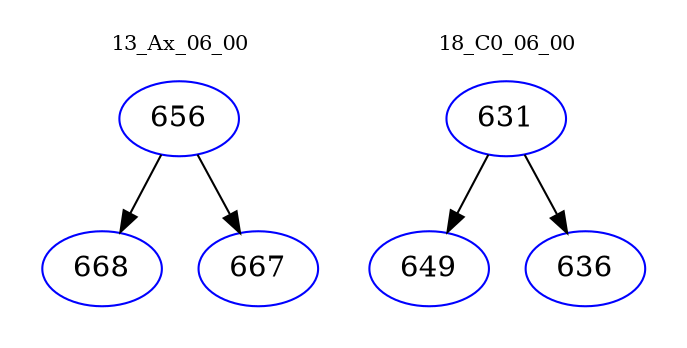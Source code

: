 digraph{
subgraph cluster_0 {
color = white
label = "13_Ax_06_00";
fontsize=10;
T0_656 [label="656", color="blue"]
T0_656 -> T0_668 [color="black"]
T0_668 [label="668", color="blue"]
T0_656 -> T0_667 [color="black"]
T0_667 [label="667", color="blue"]
}
subgraph cluster_1 {
color = white
label = "18_C0_06_00";
fontsize=10;
T1_631 [label="631", color="blue"]
T1_631 -> T1_649 [color="black"]
T1_649 [label="649", color="blue"]
T1_631 -> T1_636 [color="black"]
T1_636 [label="636", color="blue"]
}
}
